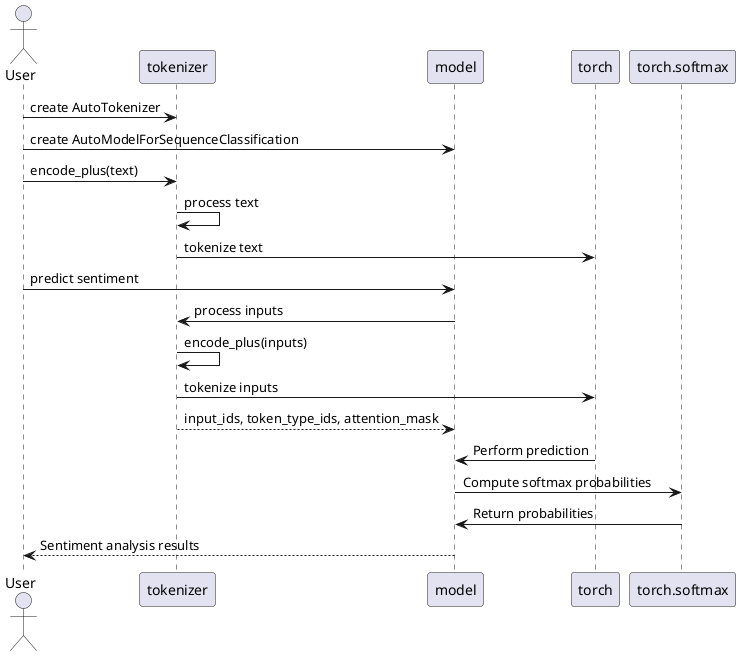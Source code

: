 @startuml
actor User

User -> tokenizer: create AutoTokenizer
User -> model: create AutoModelForSequenceClassification

User -> tokenizer: encode_plus(text)
tokenizer -> tokenizer: process text
tokenizer -> torch: tokenize text

User -> model: predict sentiment
model -> tokenizer: process inputs
tokenizer -> tokenizer: encode_plus(inputs)
tokenizer -> torch: tokenize inputs
tokenizer --> model: input_ids, token_type_ids, attention_mask
torch -> model: Perform prediction
model -> torch.softmax: Compute softmax probabilities
torch.softmax -> model: Return probabilities
model --> User: Sentiment analysis results
@enduml